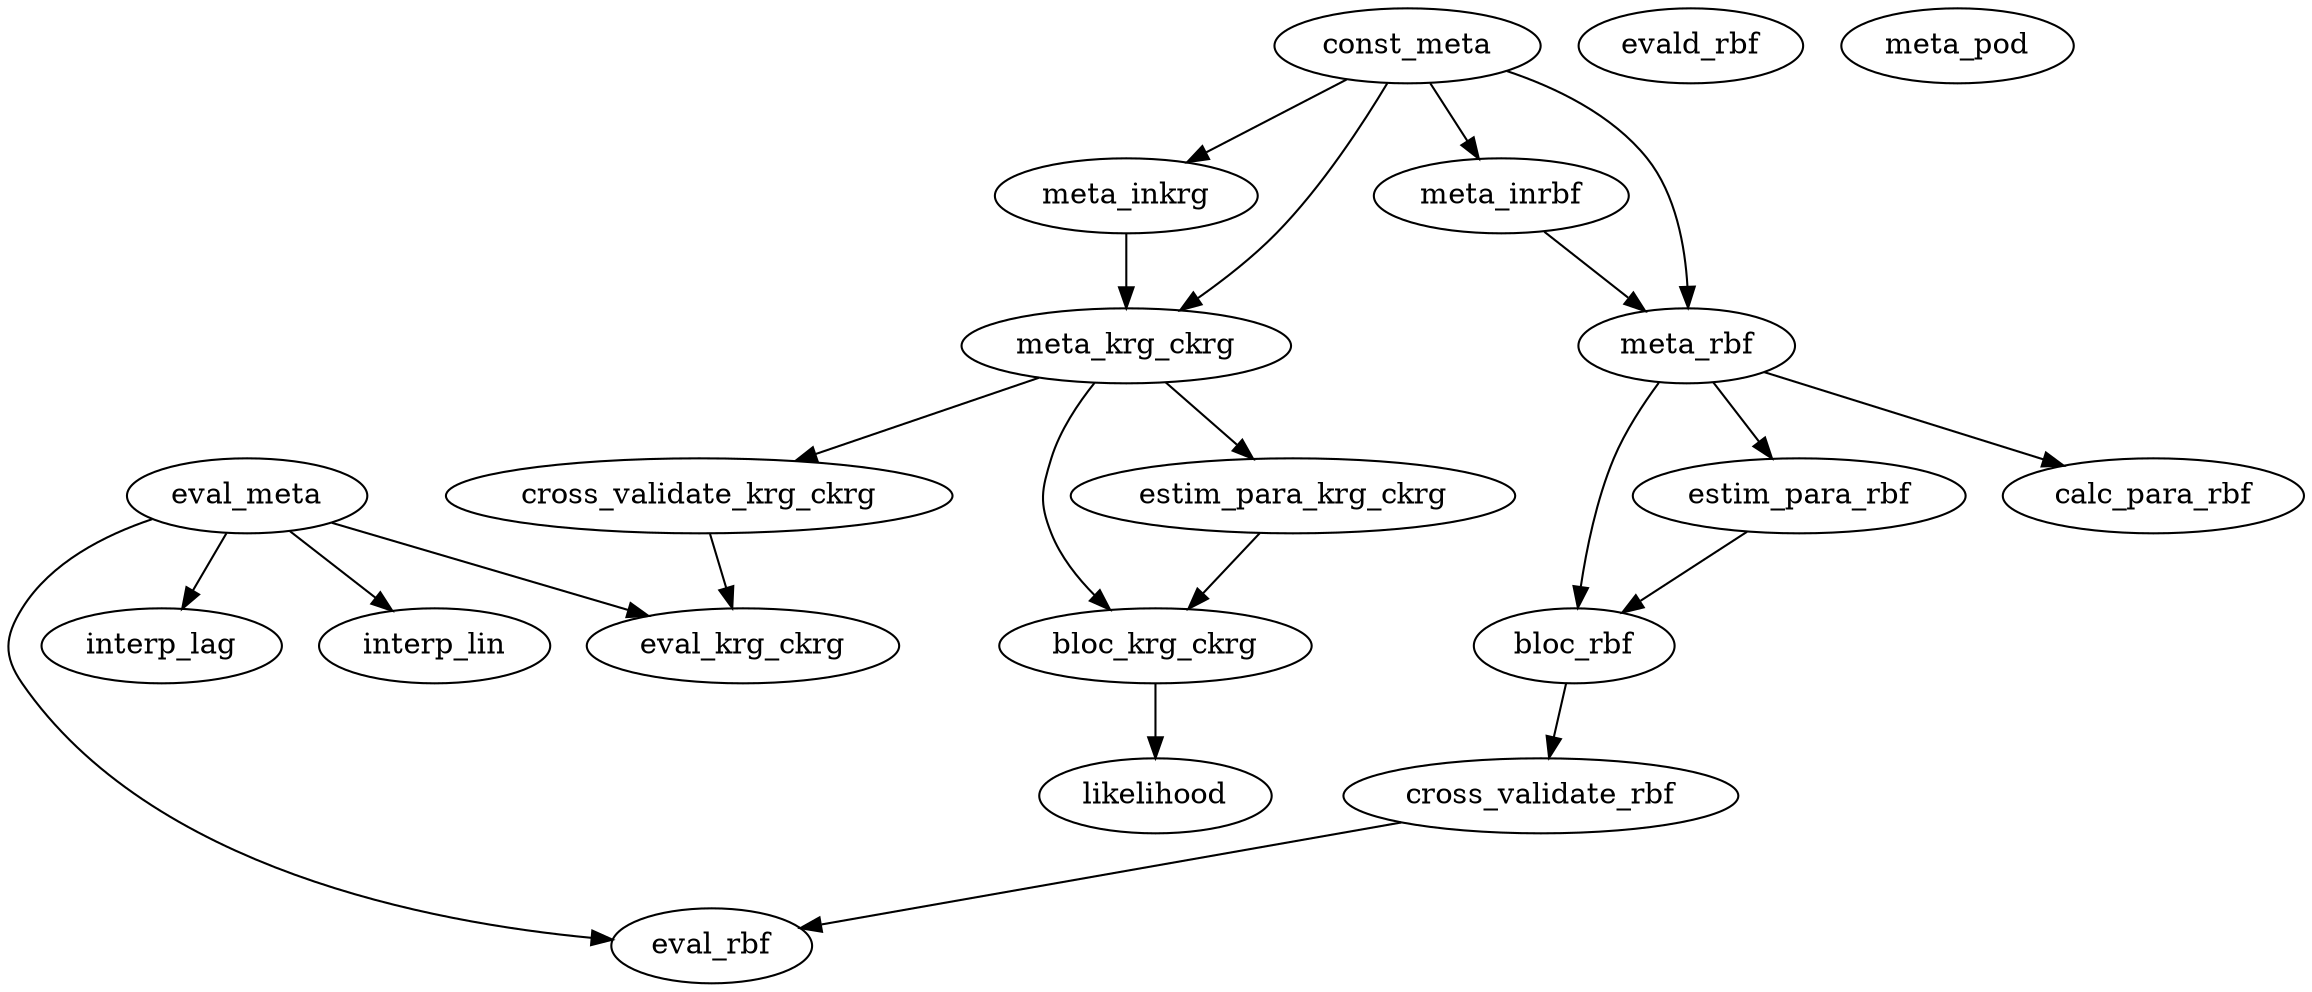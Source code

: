 /* Created by mdot for Matlab */
digraph m2html {
  bloc_krg_ckrg -> likelihood;
  bloc_rbf -> cross_validate_rbf;
  const_meta -> meta_inkrg;
  const_meta -> meta_inrbf;
  const_meta -> meta_krg_ckrg;
  const_meta -> meta_rbf;
  cross_validate_krg_ckrg -> eval_krg_ckrg;
  cross_validate_rbf -> eval_rbf;
  estim_para_krg_ckrg -> bloc_krg_ckrg;
  estim_para_rbf -> bloc_rbf;
  eval_meta -> eval_krg_ckrg;
  eval_meta -> eval_rbf;
  eval_meta -> interp_lag;
  eval_meta -> interp_lin;
  meta_inkrg -> meta_krg_ckrg;
  meta_inrbf -> meta_rbf;
  meta_krg_ckrg -> bloc_krg_ckrg;
  meta_krg_ckrg -> cross_validate_krg_ckrg;
  meta_krg_ckrg -> estim_para_krg_ckrg;
  meta_rbf -> bloc_rbf;
  meta_rbf -> calc_para_rbf;
  meta_rbf -> estim_para_rbf;

  bloc_krg_ckrg [URL="bloc_krg_ckrg.html"];
  bloc_rbf [URL="bloc_rbf.html"];
  calc_para_rbf [URL="calc_para_rbf.html"];
  const_meta [URL="const_meta.html"];
  cross_validate_krg_ckrg [URL="cross_validate_krg_ckrg.html"];
  cross_validate_rbf [URL="cross_validate_rbf.html"];
  estim_para_krg_ckrg [URL="estim_para_krg_ckrg.html"];
  estim_para_rbf [URL="estim_para_rbf.html"];
  eval_krg_ckrg [URL="eval_krg_ckrg.html"];
  eval_meta [URL="eval_meta.html"];
  eval_rbf [URL="eval_rbf.html"];
  evald_rbf [URL="evald_rbf.html"];
  interp_lag [URL="interp_lag.html"];
  interp_lin [URL="interp_lin.html"];
  likelihood [URL="likelihood.html"];
  meta_inkrg [URL="meta_inkrg.html"];
  meta_inrbf [URL="meta_inrbf.html"];
  meta_krg_ckrg [URL="meta_krg_ckrg.html"];
  meta_pod [URL="meta_pod.html"];
  meta_rbf [URL="meta_rbf.html"];
}
